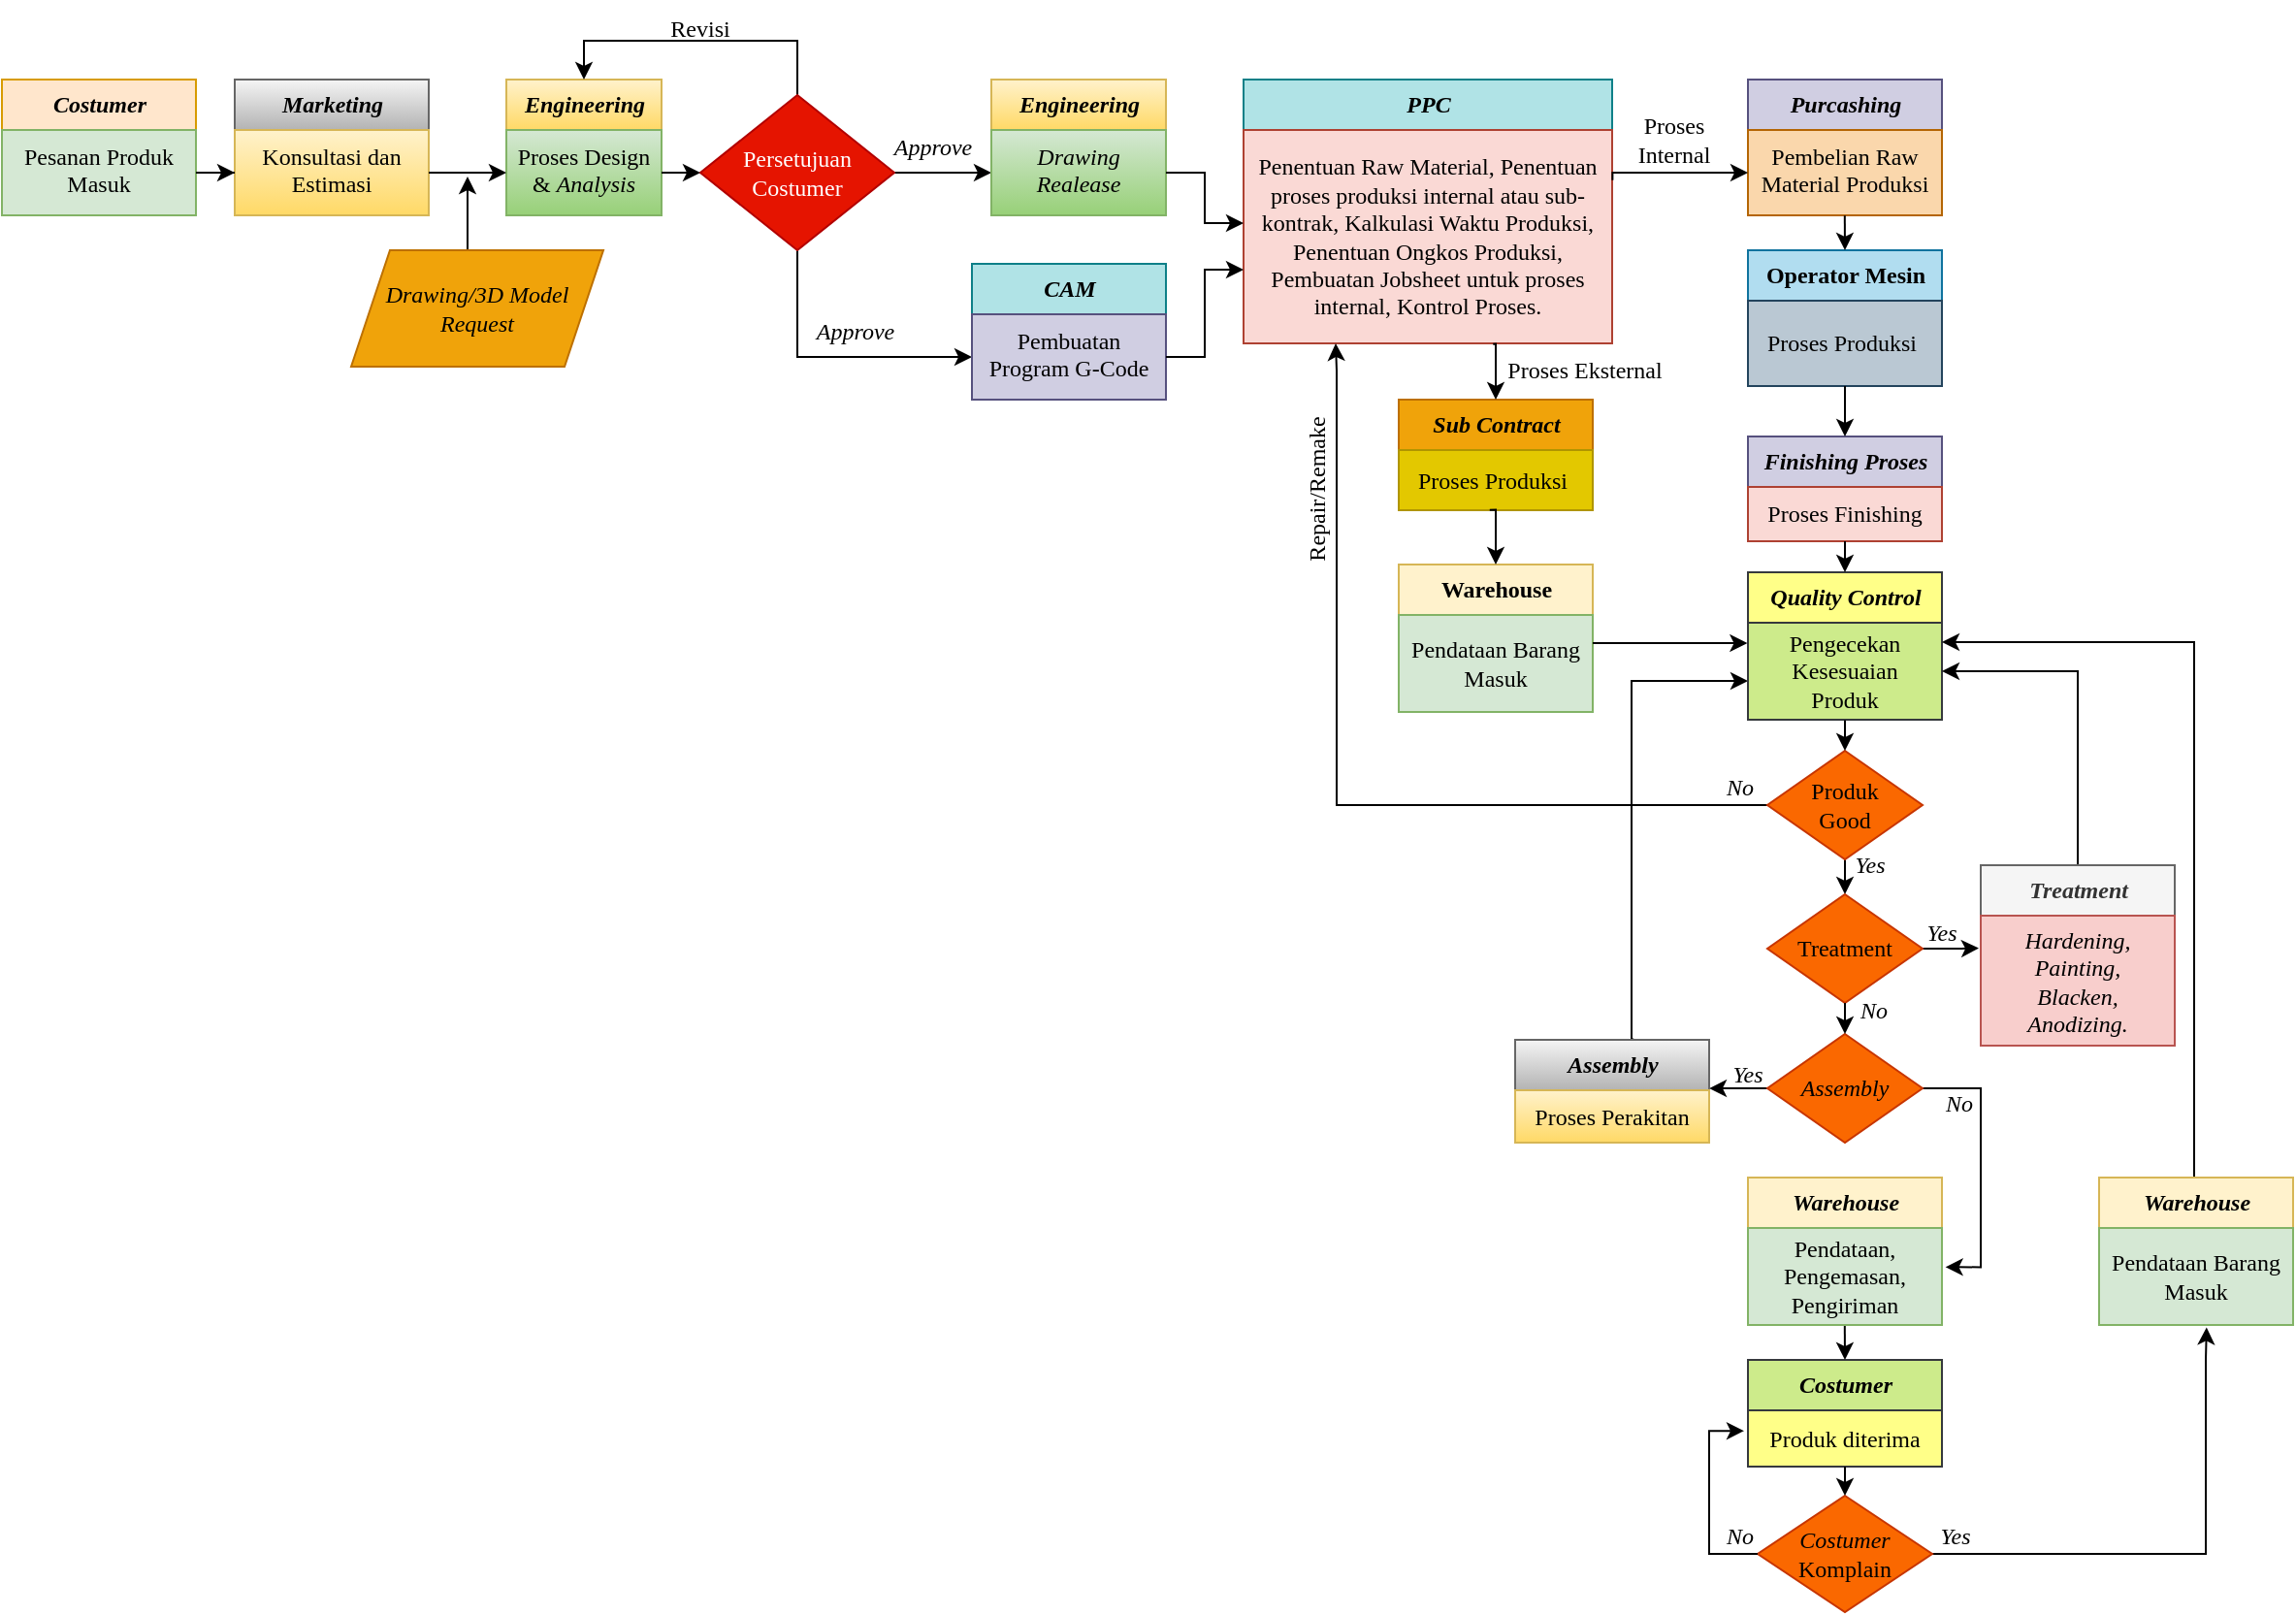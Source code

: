 <mxfile version="20.8.5" type="github">
  <diagram id="C5RBs43oDa-KdzZeNtuy" name="Page-1">
    <mxGraphModel dx="1750" dy="902" grid="1" gridSize="10" guides="1" tooltips="1" connect="1" arrows="1" fold="1" page="1" pageScale="1" pageWidth="827" pageHeight="1169" math="0" shadow="0">
      <root>
        <mxCell id="WIyWlLk6GJQsqaUBKTNV-0" />
        <mxCell id="WIyWlLk6GJQsqaUBKTNV-1" parent="WIyWlLk6GJQsqaUBKTNV-0" />
        <mxCell id="n7ZrhMmv9rk8KYPnMWsQ-0" value="&lt;font face=&quot;Times New Roman&quot;&gt;&lt;b&gt;&lt;i&gt;Costumer&lt;/i&gt;&lt;/b&gt;&lt;/font&gt;" style="swimlane;fontStyle=0;childLayout=stackLayout;horizontal=1;startSize=26;fillColor=#ffe6cc;horizontalStack=0;resizeParent=1;resizeParentMax=0;resizeLast=0;collapsible=1;marginBottom=0;html=1;strokeColor=#d79b00;fillStyle=solid;" parent="WIyWlLk6GJQsqaUBKTNV-1" vertex="1">
          <mxGeometry x="60" y="160" width="100" height="70" as="geometry" />
        </mxCell>
        <mxCell id="n7ZrhMmv9rk8KYPnMWsQ-1" value="&lt;font face=&quot;Times New Roman&quot;&gt;Pesanan Produk Masuk&lt;/font&gt;" style="text;strokeColor=#82b366;fillColor=#d5e8d4;align=center;verticalAlign=top;spacingLeft=4;spacingRight=4;overflow=hidden;rotatable=0;points=[[0,0.5],[1,0.5]];portConstraint=eastwest;whiteSpace=wrap;html=1;" parent="n7ZrhMmv9rk8KYPnMWsQ-0" vertex="1">
          <mxGeometry y="26" width="100" height="44" as="geometry" />
        </mxCell>
        <mxCell id="n7ZrhMmv9rk8KYPnMWsQ-4" value="&lt;font face=&quot;Times New Roman&quot;&gt;&lt;b&gt;&lt;i&gt;Marketing&lt;/i&gt;&lt;/b&gt;&lt;/font&gt;" style="swimlane;fontStyle=0;childLayout=stackLayout;horizontal=1;startSize=26;fillColor=#f5f5f5;horizontalStack=0;resizeParent=1;resizeParentMax=0;resizeLast=0;collapsible=1;marginBottom=0;html=1;strokeColor=#666666;gradientColor=#b3b3b3;" parent="WIyWlLk6GJQsqaUBKTNV-1" vertex="1">
          <mxGeometry x="180" y="160" width="100" height="70" as="geometry" />
        </mxCell>
        <mxCell id="n7ZrhMmv9rk8KYPnMWsQ-5" value="&lt;font face=&quot;Times New Roman&quot;&gt;Konsultasi dan Estimasi&lt;/font&gt;" style="text;strokeColor=#d6b656;fillColor=#fff2cc;align=center;verticalAlign=top;spacingLeft=4;spacingRight=4;overflow=hidden;rotatable=0;points=[[0,0.5],[1,0.5]];portConstraint=eastwest;whiteSpace=wrap;html=1;gradientColor=#ffd966;" parent="n7ZrhMmv9rk8KYPnMWsQ-4" vertex="1">
          <mxGeometry y="26" width="100" height="44" as="geometry" />
        </mxCell>
        <mxCell id="n7ZrhMmv9rk8KYPnMWsQ-8" value="&lt;font face=&quot;Times New Roman&quot;&gt;&lt;b&gt;&lt;i&gt;Engineering&lt;/i&gt;&lt;/b&gt;&lt;/font&gt;" style="swimlane;fontStyle=0;childLayout=stackLayout;horizontal=1;startSize=26;fillColor=#fff2cc;horizontalStack=0;resizeParent=1;resizeParentMax=0;resizeLast=0;collapsible=1;marginBottom=0;html=1;strokeColor=#d6b656;gradientColor=#ffd966;" parent="WIyWlLk6GJQsqaUBKTNV-1" vertex="1">
          <mxGeometry x="320" y="160" width="80" height="70" as="geometry" />
        </mxCell>
        <mxCell id="n7ZrhMmv9rk8KYPnMWsQ-9" value="&lt;font face=&quot;Times New Roman&quot;&gt;Proses Design&lt;br&gt;&amp;amp; &lt;i&gt;Analysis&lt;/i&gt;&lt;/font&gt;" style="text;align=center;verticalAlign=top;spacingLeft=4;spacingRight=4;overflow=hidden;rotatable=0;points=[[0,0.5],[1,0.5]];portConstraint=eastwest;whiteSpace=wrap;html=1;fillColor=#d5e8d4;strokeColor=#82b366;gradientColor=#97d077;" parent="n7ZrhMmv9rk8KYPnMWsQ-8" vertex="1">
          <mxGeometry y="26" width="80" height="44" as="geometry" />
        </mxCell>
        <mxCell id="n7ZrhMmv9rk8KYPnMWsQ-22" style="edgeStyle=orthogonalEdgeStyle;rounded=0;orthogonalLoop=1;jettySize=auto;html=1;entryX=0.5;entryY=0;entryDx=0;entryDy=0;fontFamily=Times New Roman;exitX=0.5;exitY=0;exitDx=0;exitDy=0;" parent="WIyWlLk6GJQsqaUBKTNV-1" source="n7ZrhMmv9rk8KYPnMWsQ-11" target="n7ZrhMmv9rk8KYPnMWsQ-8" edge="1">
          <mxGeometry relative="1" as="geometry" />
        </mxCell>
        <mxCell id="n7ZrhMmv9rk8KYPnMWsQ-26" value="" style="edgeStyle=orthogonalEdgeStyle;rounded=0;orthogonalLoop=1;jettySize=auto;html=1;fontFamily=Times New Roman;" parent="WIyWlLk6GJQsqaUBKTNV-1" source="n7ZrhMmv9rk8KYPnMWsQ-11" target="n7ZrhMmv9rk8KYPnMWsQ-25" edge="1">
          <mxGeometry relative="1" as="geometry" />
        </mxCell>
        <mxCell id="n7ZrhMmv9rk8KYPnMWsQ-38" style="edgeStyle=orthogonalEdgeStyle;rounded=0;orthogonalLoop=1;jettySize=auto;html=1;entryX=0;entryY=0.5;entryDx=0;entryDy=0;fontFamily=Helvetica;fontSize=12;fontColor=default;startSize=26;" parent="WIyWlLk6GJQsqaUBKTNV-1" source="n7ZrhMmv9rk8KYPnMWsQ-11" target="n7ZrhMmv9rk8KYPnMWsQ-35" edge="1">
          <mxGeometry relative="1" as="geometry" />
        </mxCell>
        <mxCell id="n7ZrhMmv9rk8KYPnMWsQ-11" value="Persetujuan&lt;br&gt;Costumer" style="rhombus;whiteSpace=wrap;html=1;fontFamily=Times New Roman;fillColor=#e51400;fontColor=#ffffff;strokeColor=#B20000;" parent="WIyWlLk6GJQsqaUBKTNV-1" vertex="1">
          <mxGeometry x="420" y="168" width="100" height="80" as="geometry" />
        </mxCell>
        <mxCell id="n7ZrhMmv9rk8KYPnMWsQ-21" value="" style="edgeStyle=orthogonalEdgeStyle;rounded=0;orthogonalLoop=1;jettySize=auto;html=1;fontFamily=Times New Roman;" parent="WIyWlLk6GJQsqaUBKTNV-1" source="n7ZrhMmv9rk8KYPnMWsQ-12" edge="1">
          <mxGeometry relative="1" as="geometry">
            <mxPoint x="300" y="210" as="targetPoint" />
            <Array as="points">
              <mxPoint x="300" y="210" />
            </Array>
          </mxGeometry>
        </mxCell>
        <mxCell id="n7ZrhMmv9rk8KYPnMWsQ-12" value="&lt;i&gt;Drawing/3D Model Request&lt;/i&gt;" style="shape=parallelogram;perimeter=parallelogramPerimeter;whiteSpace=wrap;html=1;fixedSize=1;fontFamily=Times New Roman;fillColor=#f0a30a;fontColor=#000000;strokeColor=#BD7000;" parent="WIyWlLk6GJQsqaUBKTNV-1" vertex="1">
          <mxGeometry x="240" y="248" width="130" height="60" as="geometry" />
        </mxCell>
        <mxCell id="n7ZrhMmv9rk8KYPnMWsQ-19" value="" style="edgeStyle=orthogonalEdgeStyle;rounded=0;orthogonalLoop=1;jettySize=auto;html=1;fontFamily=Times New Roman;" parent="WIyWlLk6GJQsqaUBKTNV-1" source="n7ZrhMmv9rk8KYPnMWsQ-1" target="n7ZrhMmv9rk8KYPnMWsQ-5" edge="1">
          <mxGeometry relative="1" as="geometry" />
        </mxCell>
        <mxCell id="n7ZrhMmv9rk8KYPnMWsQ-20" value="" style="edgeStyle=orthogonalEdgeStyle;rounded=0;orthogonalLoop=1;jettySize=auto;html=1;fontFamily=Times New Roman;" parent="WIyWlLk6GJQsqaUBKTNV-1" source="n7ZrhMmv9rk8KYPnMWsQ-5" target="n7ZrhMmv9rk8KYPnMWsQ-9" edge="1">
          <mxGeometry relative="1" as="geometry" />
        </mxCell>
        <mxCell id="n7ZrhMmv9rk8KYPnMWsQ-23" style="edgeStyle=orthogonalEdgeStyle;rounded=0;orthogonalLoop=1;jettySize=auto;html=1;exitX=1;exitY=0.5;exitDx=0;exitDy=0;entryX=0;entryY=0.5;entryDx=0;entryDy=0;fontFamily=Times New Roman;" parent="WIyWlLk6GJQsqaUBKTNV-1" source="n7ZrhMmv9rk8KYPnMWsQ-9" target="n7ZrhMmv9rk8KYPnMWsQ-11" edge="1">
          <mxGeometry relative="1" as="geometry">
            <Array as="points">
              <mxPoint x="420" y="208" />
              <mxPoint x="420" y="208" />
            </Array>
          </mxGeometry>
        </mxCell>
        <mxCell id="n7ZrhMmv9rk8KYPnMWsQ-24" value="&lt;font face=&quot;Times New Roman&quot;&gt;&lt;b&gt;&lt;i&gt;Engineering&lt;/i&gt;&lt;/b&gt;&lt;/font&gt;" style="swimlane;fontStyle=0;childLayout=stackLayout;horizontal=1;startSize=26;fillColor=#fff2cc;horizontalStack=0;resizeParent=1;resizeParentMax=0;resizeLast=0;collapsible=1;marginBottom=0;html=1;gradientColor=#ffd966;strokeColor=#d6b656;" parent="WIyWlLk6GJQsqaUBKTNV-1" vertex="1">
          <mxGeometry x="570" y="160" width="90" height="70" as="geometry" />
        </mxCell>
        <mxCell id="n7ZrhMmv9rk8KYPnMWsQ-25" value="&lt;font face=&quot;Times New Roman&quot;&gt;&lt;i&gt;Drawing Realease&lt;/i&gt;&lt;/font&gt;" style="text;strokeColor=#82b366;fillColor=#d5e8d4;align=center;verticalAlign=top;spacingLeft=4;spacingRight=4;overflow=hidden;rotatable=0;points=[[0,0.5],[1,0.5]];portConstraint=eastwest;whiteSpace=wrap;html=1;gradientColor=#97d077;" parent="n7ZrhMmv9rk8KYPnMWsQ-24" vertex="1">
          <mxGeometry y="26" width="90" height="44" as="geometry" />
        </mxCell>
        <mxCell id="n7ZrhMmv9rk8KYPnMWsQ-27" value="&lt;font face=&quot;Times New Roman&quot;&gt;&lt;b&gt;&lt;i&gt;PPC&lt;/i&gt;&lt;/b&gt;&lt;/font&gt;" style="swimlane;fontStyle=0;childLayout=stackLayout;horizontal=1;startSize=26;fillColor=#b0e3e6;horizontalStack=0;resizeParent=1;resizeParentMax=0;resizeLast=0;collapsible=1;marginBottom=0;html=1;resizeWidth=0;resizeHeight=1;strokeColor=#0e8088;" parent="WIyWlLk6GJQsqaUBKTNV-1" vertex="1">
          <mxGeometry x="700" y="160" width="190" height="136" as="geometry" />
        </mxCell>
        <mxCell id="n7ZrhMmv9rk8KYPnMWsQ-28" value="&lt;font face=&quot;Times New Roman&quot;&gt;Penentuan Raw Material, Penentuan proses produksi internal atau sub-kontrak, Kalkulasi Waktu Produksi, Penentuan Ongkos Produksi,&lt;br&gt;Pembuatan Jobsheet untuk proses internal, Kontrol Proses.&lt;br&gt;&lt;/font&gt;" style="text;strokeColor=#ae4132;fillColor=#fad9d5;align=center;verticalAlign=middle;spacingLeft=4;spacingRight=4;overflow=hidden;rotatable=0;points=[[0,0.5],[1,0.5]];portConstraint=eastwest;whiteSpace=wrap;html=1;" parent="n7ZrhMmv9rk8KYPnMWsQ-27" vertex="1">
          <mxGeometry y="26" width="190" height="110" as="geometry" />
        </mxCell>
        <mxCell id="n7ZrhMmv9rk8KYPnMWsQ-29" value="" style="edgeStyle=orthogonalEdgeStyle;rounded=0;orthogonalLoop=1;jettySize=auto;html=1;fontFamily=Times New Roman;" parent="WIyWlLk6GJQsqaUBKTNV-1" source="n7ZrhMmv9rk8KYPnMWsQ-25" target="n7ZrhMmv9rk8KYPnMWsQ-28" edge="1">
          <mxGeometry relative="1" as="geometry">
            <Array as="points">
              <mxPoint x="680" y="208" />
              <mxPoint x="680" y="234" />
            </Array>
          </mxGeometry>
        </mxCell>
        <mxCell id="n7ZrhMmv9rk8KYPnMWsQ-32" value="&lt;font face=&quot;Times New Roman&quot;&gt;&lt;b&gt;&lt;i&gt;Purcashing&lt;/i&gt;&lt;/b&gt;&lt;/font&gt;" style="swimlane;fontStyle=0;childLayout=stackLayout;horizontal=1;startSize=26;fillColor=#d0cee2;horizontalStack=0;resizeParent=1;resizeParentMax=0;resizeLast=0;collapsible=1;marginBottom=0;html=1;strokeColor=#56517e;" parent="WIyWlLk6GJQsqaUBKTNV-1" vertex="1">
          <mxGeometry x="960" y="160" width="100" height="70" as="geometry" />
        </mxCell>
        <mxCell id="n7ZrhMmv9rk8KYPnMWsQ-33" value="&lt;font face=&quot;Times New Roman&quot;&gt;Pembelian Raw Material Produksi&lt;/font&gt;" style="text;strokeColor=#b46504;fillColor=#fad7ac;align=center;verticalAlign=top;spacingLeft=4;spacingRight=4;overflow=hidden;rotatable=0;points=[[0,0.5],[1,0.5]];portConstraint=eastwest;whiteSpace=wrap;html=1;" parent="n7ZrhMmv9rk8KYPnMWsQ-32" vertex="1">
          <mxGeometry y="26" width="100" height="44" as="geometry" />
        </mxCell>
        <mxCell id="n7ZrhMmv9rk8KYPnMWsQ-34" value="&lt;font face=&quot;Times New Roman&quot;&gt;&lt;b&gt;&lt;i&gt;CAM&lt;/i&gt;&lt;/b&gt;&lt;/font&gt;" style="swimlane;fontStyle=0;childLayout=stackLayout;horizontal=1;startSize=26;fillColor=#b0e3e6;horizontalStack=0;resizeParent=1;resizeParentMax=0;resizeLast=0;collapsible=1;marginBottom=0;html=1;strokeColor=#0e8088;" parent="WIyWlLk6GJQsqaUBKTNV-1" vertex="1">
          <mxGeometry x="560" y="255" width="100" height="70" as="geometry" />
        </mxCell>
        <mxCell id="n7ZrhMmv9rk8KYPnMWsQ-35" value="&lt;font face=&quot;Times New Roman&quot;&gt;Pembuatan Program G-Code&lt;/font&gt;" style="text;strokeColor=#56517e;fillColor=#d0cee2;align=center;verticalAlign=top;spacingLeft=4;spacingRight=4;overflow=hidden;rotatable=0;points=[[0,0.5],[1,0.5]];portConstraint=eastwest;whiteSpace=wrap;html=1;" parent="n7ZrhMmv9rk8KYPnMWsQ-34" vertex="1">
          <mxGeometry y="26" width="100" height="44" as="geometry" />
        </mxCell>
        <mxCell id="n7ZrhMmv9rk8KYPnMWsQ-39" value="&lt;font face=&quot;Times New Roman&quot;&gt;Revisi&lt;/font&gt;" style="text;html=1;strokeColor=none;fillColor=none;align=center;verticalAlign=middle;whiteSpace=wrap;rounded=0;fontFamily=Helvetica;fontSize=12;fontColor=default;startSize=26;" parent="WIyWlLk6GJQsqaUBKTNV-1" vertex="1">
          <mxGeometry x="390" y="119" width="60" height="30" as="geometry" />
        </mxCell>
        <mxCell id="n7ZrhMmv9rk8KYPnMWsQ-41" value="&lt;font face=&quot;Times New Roman&quot;&gt;&lt;i&gt;Approve&lt;/i&gt;&lt;/font&gt;" style="text;html=1;strokeColor=none;fillColor=none;align=center;verticalAlign=middle;whiteSpace=wrap;rounded=0;fontFamily=Helvetica;fontSize=12;fontColor=default;startSize=26;" parent="WIyWlLk6GJQsqaUBKTNV-1" vertex="1">
          <mxGeometry x="510" y="180" width="60" height="30" as="geometry" />
        </mxCell>
        <mxCell id="n7ZrhMmv9rk8KYPnMWsQ-42" value="&lt;font face=&quot;Times New Roman&quot;&gt;&lt;i&gt;Approve&lt;/i&gt;&lt;/font&gt;" style="text;html=1;strokeColor=none;fillColor=none;align=center;verticalAlign=middle;whiteSpace=wrap;rounded=0;fontFamily=Helvetica;fontSize=12;fontColor=default;startSize=26;" parent="WIyWlLk6GJQsqaUBKTNV-1" vertex="1">
          <mxGeometry x="470" y="275" width="60" height="30" as="geometry" />
        </mxCell>
        <mxCell id="n7ZrhMmv9rk8KYPnMWsQ-44" value="" style="edgeStyle=orthogonalEdgeStyle;rounded=0;orthogonalLoop=1;jettySize=auto;html=1;fontFamily=Times New Roman;fontSize=12;fontColor=default;startSize=26;" parent="WIyWlLk6GJQsqaUBKTNV-1" source="n7ZrhMmv9rk8KYPnMWsQ-35" edge="1">
          <mxGeometry relative="1" as="geometry">
            <mxPoint x="700" y="258" as="targetPoint" />
            <Array as="points">
              <mxPoint x="680" y="303" />
              <mxPoint x="680" y="258" />
            </Array>
          </mxGeometry>
        </mxCell>
        <mxCell id="n7ZrhMmv9rk8KYPnMWsQ-45" value="" style="edgeStyle=orthogonalEdgeStyle;rounded=0;orthogonalLoop=1;jettySize=auto;html=1;fontFamily=Times New Roman;fontSize=12;fontColor=default;startSize=26;exitX=1.001;exitY=0.235;exitDx=0;exitDy=0;exitPerimeter=0;" parent="WIyWlLk6GJQsqaUBKTNV-1" source="n7ZrhMmv9rk8KYPnMWsQ-28" target="n7ZrhMmv9rk8KYPnMWsQ-33" edge="1">
          <mxGeometry relative="1" as="geometry">
            <Array as="points">
              <mxPoint x="890" y="208" />
            </Array>
          </mxGeometry>
        </mxCell>
        <mxCell id="n7ZrhMmv9rk8KYPnMWsQ-46" value="&lt;font face=&quot;Times New Roman&quot;&gt;Proses&lt;br&gt;Internal&lt;br&gt;&lt;/font&gt;" style="text;html=1;strokeColor=none;fillColor=none;align=center;verticalAlign=middle;whiteSpace=wrap;rounded=0;fontFamily=Helvetica;fontSize=12;fontColor=default;startSize=26;" parent="WIyWlLk6GJQsqaUBKTNV-1" vertex="1">
          <mxGeometry x="892" y="176" width="60" height="30" as="geometry" />
        </mxCell>
        <mxCell id="n7ZrhMmv9rk8KYPnMWsQ-47" value="&lt;font face=&quot;Times New Roman&quot;&gt;&lt;b&gt;Operator Mesin&lt;/b&gt;&lt;/font&gt;" style="swimlane;fontStyle=0;childLayout=stackLayout;horizontal=1;startSize=26;fillColor=#b1ddf0;horizontalStack=0;resizeParent=1;resizeParentMax=0;resizeLast=0;collapsible=1;marginBottom=0;html=1;strokeColor=#10739e;" parent="WIyWlLk6GJQsqaUBKTNV-1" vertex="1">
          <mxGeometry x="960" y="248" width="100" height="70" as="geometry" />
        </mxCell>
        <mxCell id="n7ZrhMmv9rk8KYPnMWsQ-48" value="&lt;font face=&quot;Times New Roman&quot;&gt;Proses Produksi&amp;nbsp;&lt;/font&gt;" style="text;strokeColor=#23445d;fillColor=#bac8d3;align=center;verticalAlign=middle;spacingLeft=4;spacingRight=4;overflow=hidden;rotatable=0;points=[[0,0.5],[1,0.5]];portConstraint=eastwest;whiteSpace=wrap;html=1;" parent="n7ZrhMmv9rk8KYPnMWsQ-47" vertex="1">
          <mxGeometry y="26" width="100" height="44" as="geometry" />
        </mxCell>
        <mxCell id="n7ZrhMmv9rk8KYPnMWsQ-49" value="&lt;font face=&quot;Times New Roman&quot;&gt;&lt;b&gt;&lt;i&gt;Finishing Proses&lt;/i&gt;&lt;/b&gt;&lt;/font&gt;" style="swimlane;fontStyle=0;childLayout=stackLayout;horizontal=1;startSize=26;fillColor=#d0cee2;horizontalStack=0;resizeParent=1;resizeParentMax=0;resizeLast=0;collapsible=1;marginBottom=0;html=1;strokeColor=#56517e;" parent="WIyWlLk6GJQsqaUBKTNV-1" vertex="1">
          <mxGeometry x="960" y="344" width="100" height="54" as="geometry" />
        </mxCell>
        <mxCell id="n7ZrhMmv9rk8KYPnMWsQ-50" value="&lt;font face=&quot;Times New Roman&quot; style=&quot;font-size: 12px;&quot;&gt;Proses Finishing&lt;/font&gt;" style="text;strokeColor=#ae4132;fillColor=#fad9d5;align=center;verticalAlign=top;spacingLeft=4;spacingRight=4;overflow=hidden;rotatable=0;points=[[0,0.5],[1,0.5]];portConstraint=eastwest;whiteSpace=wrap;html=1;fontSize=12;" parent="n7ZrhMmv9rk8KYPnMWsQ-49" vertex="1">
          <mxGeometry y="26" width="100" height="28" as="geometry" />
        </mxCell>
        <mxCell id="n7ZrhMmv9rk8KYPnMWsQ-54" style="edgeStyle=orthogonalEdgeStyle;rounded=0;orthogonalLoop=1;jettySize=auto;html=1;exitX=0.611;exitY=-0.004;exitDx=0;exitDy=0;fontFamily=Times New Roman;fontSize=12;fontColor=default;startSize=26;exitPerimeter=0;" parent="WIyWlLk6GJQsqaUBKTNV-1" source="n7ZrhMmv9rk8KYPnMWsQ-55" target="n7ZrhMmv9rk8KYPnMWsQ-53" edge="1">
          <mxGeometry relative="1" as="geometry">
            <Array as="points">
              <mxPoint x="900" y="655" />
              <mxPoint x="900" y="470" />
            </Array>
          </mxGeometry>
        </mxCell>
        <mxCell id="n7ZrhMmv9rk8KYPnMWsQ-65" value="" style="edgeStyle=orthogonalEdgeStyle;rounded=0;orthogonalLoop=1;jettySize=auto;html=1;fontFamily=Times New Roman;fontSize=12;fontColor=default;startSize=26;entryX=1;entryY=0.472;entryDx=0;entryDy=0;entryPerimeter=0;" parent="WIyWlLk6GJQsqaUBKTNV-1" target="n7ZrhMmv9rk8KYPnMWsQ-55" edge="1">
          <mxGeometry relative="1" as="geometry">
            <mxPoint x="970" y="680" as="sourcePoint" />
            <mxPoint x="960" y="690" as="targetPoint" />
            <Array as="points">
              <mxPoint x="970" y="680" />
            </Array>
          </mxGeometry>
        </mxCell>
        <mxCell id="n7ZrhMmv9rk8KYPnMWsQ-68" style="edgeStyle=orthogonalEdgeStyle;rounded=0;orthogonalLoop=1;jettySize=auto;html=1;entryX=1.018;entryY=0.403;entryDx=0;entryDy=0;entryPerimeter=0;fontFamily=Times New Roman;fontSize=12;fontColor=default;startSize=26;exitX=1;exitY=0.5;exitDx=0;exitDy=0;" parent="WIyWlLk6GJQsqaUBKTNV-1" source="n7ZrhMmv9rk8KYPnMWsQ-51" target="n7ZrhMmv9rk8KYPnMWsQ-67" edge="1">
          <mxGeometry relative="1" as="geometry">
            <Array as="points">
              <mxPoint x="1080" y="680" />
              <mxPoint x="1080" y="772" />
            </Array>
          </mxGeometry>
        </mxCell>
        <mxCell id="n7ZrhMmv9rk8KYPnMWsQ-51" value="&lt;i&gt;Assembly&lt;/i&gt;" style="rhombus;whiteSpace=wrap;html=1;fontFamily=Times New Roman;fillColor=#fa6800;fontColor=#000000;strokeColor=#C73500;" parent="WIyWlLk6GJQsqaUBKTNV-1" vertex="1">
          <mxGeometry x="970" y="652" width="80" height="56" as="geometry" />
        </mxCell>
        <mxCell id="n7ZrhMmv9rk8KYPnMWsQ-52" value="&lt;font face=&quot;Times New Roman&quot;&gt;&lt;b&gt;&lt;i&gt;Quality Control&lt;/i&gt;&lt;/b&gt;&lt;/font&gt;" style="swimlane;fontStyle=0;childLayout=stackLayout;horizontal=1;startSize=26;fillColor=#ffff88;horizontalStack=0;resizeParent=1;resizeParentMax=0;resizeLast=0;collapsible=1;marginBottom=0;html=1;strokeColor=#36393d;" parent="WIyWlLk6GJQsqaUBKTNV-1" vertex="1">
          <mxGeometry x="960" y="414" width="100" height="76" as="geometry" />
        </mxCell>
        <mxCell id="n7ZrhMmv9rk8KYPnMWsQ-53" value="&lt;font face=&quot;Times New Roman&quot; style=&quot;font-size: 12px;&quot;&gt;Pengecekan Kesesuaian Produk&lt;/font&gt;" style="text;strokeColor=#36393d;fillColor=#cdeb8b;align=center;verticalAlign=middle;spacingLeft=4;spacingRight=4;overflow=hidden;rotatable=0;points=[[0,0.5],[1,0.5]];portConstraint=eastwest;whiteSpace=wrap;html=1;fontSize=12;" parent="n7ZrhMmv9rk8KYPnMWsQ-52" vertex="1">
          <mxGeometry y="26" width="100" height="50" as="geometry" />
        </mxCell>
        <mxCell id="n7ZrhMmv9rk8KYPnMWsQ-55" value="&lt;font face=&quot;Times New Roman&quot;&gt;&lt;b&gt;&lt;i&gt;Assembly&lt;/i&gt;&lt;/b&gt;&lt;/font&gt;" style="swimlane;fontStyle=0;childLayout=stackLayout;horizontal=1;startSize=26;fillColor=#f5f5f5;horizontalStack=0;resizeParent=1;resizeParentMax=0;resizeLast=0;collapsible=1;marginBottom=0;html=1;gradientColor=#b3b3b3;strokeColor=#666666;" parent="WIyWlLk6GJQsqaUBKTNV-1" vertex="1">
          <mxGeometry x="840" y="655" width="100" height="53" as="geometry" />
        </mxCell>
        <mxCell id="n7ZrhMmv9rk8KYPnMWsQ-56" value="&lt;font face=&quot;Times New Roman&quot; style=&quot;font-size: 12px;&quot;&gt;Proses Perakitan&lt;/font&gt;" style="text;strokeColor=#d6b656;fillColor=#fff2cc;align=center;verticalAlign=middle;spacingLeft=4;spacingRight=4;overflow=hidden;rotatable=0;points=[[0,0.5],[1,0.5]];portConstraint=eastwest;whiteSpace=wrap;html=1;fontSize=12;gradientColor=#ffd966;" parent="n7ZrhMmv9rk8KYPnMWsQ-55" vertex="1">
          <mxGeometry y="26" width="100" height="27" as="geometry" />
        </mxCell>
        <mxCell id="n7ZrhMmv9rk8KYPnMWsQ-60" value="" style="edgeStyle=orthogonalEdgeStyle;rounded=0;orthogonalLoop=1;jettySize=auto;html=1;fontFamily=Times New Roman;fontSize=12;fontColor=default;startSize=26;exitX=0.499;exitY=1.002;exitDx=0;exitDy=0;exitPerimeter=0;entryX=0.5;entryY=0;entryDx=0;entryDy=0;" parent="WIyWlLk6GJQsqaUBKTNV-1" source="n7ZrhMmv9rk8KYPnMWsQ-33" target="n7ZrhMmv9rk8KYPnMWsQ-47" edge="1">
          <mxGeometry relative="1" as="geometry">
            <mxPoint x="900.19" y="221.85" as="sourcePoint" />
            <mxPoint x="970" y="218" as="targetPoint" />
            <Array as="points" />
          </mxGeometry>
        </mxCell>
        <mxCell id="n7ZrhMmv9rk8KYPnMWsQ-61" value="" style="edgeStyle=orthogonalEdgeStyle;rounded=0;orthogonalLoop=1;jettySize=auto;html=1;fontFamily=Times New Roman;fontSize=12;fontColor=default;startSize=26;exitX=0.5;exitY=1;exitDx=0;exitDy=0;entryX=0.5;entryY=0;entryDx=0;entryDy=0;" parent="WIyWlLk6GJQsqaUBKTNV-1" source="n7ZrhMmv9rk8KYPnMWsQ-47" target="n7ZrhMmv9rk8KYPnMWsQ-49" edge="1">
          <mxGeometry relative="1" as="geometry">
            <mxPoint x="1019.9" y="240.088" as="sourcePoint" />
            <mxPoint x="1010" y="330" as="targetPoint" />
            <Array as="points" />
          </mxGeometry>
        </mxCell>
        <mxCell id="n7ZrhMmv9rk8KYPnMWsQ-63" value="" style="edgeStyle=orthogonalEdgeStyle;rounded=0;orthogonalLoop=1;jettySize=auto;html=1;fontFamily=Times New Roman;fontSize=12;fontColor=default;startSize=26;exitX=0.5;exitY=1;exitDx=0;exitDy=0;entryX=0.5;entryY=0;entryDx=0;entryDy=0;" parent="WIyWlLk6GJQsqaUBKTNV-1" source="n7ZrhMmv9rk8KYPnMWsQ-49" target="n7ZrhMmv9rk8KYPnMWsQ-52" edge="1">
          <mxGeometry relative="1" as="geometry">
            <mxPoint x="1020" y="328" as="sourcePoint" />
            <mxPoint x="1020" y="354" as="targetPoint" />
            <Array as="points">
              <mxPoint x="1010" y="410" />
              <mxPoint x="1010" y="410" />
            </Array>
          </mxGeometry>
        </mxCell>
        <mxCell id="n7ZrhMmv9rk8KYPnMWsQ-64" value="" style="edgeStyle=orthogonalEdgeStyle;rounded=0;orthogonalLoop=1;jettySize=auto;html=1;fontFamily=Times New Roman;fontSize=12;fontColor=default;startSize=26;entryX=0.5;entryY=0;entryDx=0;entryDy=0;exitX=0.5;exitY=1;exitDx=0;exitDy=0;" parent="WIyWlLk6GJQsqaUBKTNV-1" source="n7ZrhMmv9rk8KYPnMWsQ-84" target="n7ZrhMmv9rk8KYPnMWsQ-69" edge="1">
          <mxGeometry relative="1" as="geometry">
            <mxPoint x="1010" y="560" as="sourcePoint" />
            <mxPoint x="1010" y="590" as="targetPoint" />
            <Array as="points" />
          </mxGeometry>
        </mxCell>
        <mxCell id="n7ZrhMmv9rk8KYPnMWsQ-66" value="&lt;font face=&quot;Times New Roman&quot;&gt;&lt;b&gt;&lt;i&gt;Warehouse&lt;/i&gt;&lt;/b&gt;&lt;/font&gt;" style="swimlane;fontStyle=0;childLayout=stackLayout;horizontal=1;startSize=26;fillColor=#fff2cc;horizontalStack=0;resizeParent=1;resizeParentMax=0;resizeLast=0;collapsible=1;marginBottom=0;html=1;strokeColor=#d6b656;" parent="WIyWlLk6GJQsqaUBKTNV-1" vertex="1">
          <mxGeometry x="960" y="726" width="100" height="76" as="geometry" />
        </mxCell>
        <mxCell id="n7ZrhMmv9rk8KYPnMWsQ-67" value="&lt;font face=&quot;Times New Roman&quot; style=&quot;font-size: 12px;&quot;&gt;Pendataan, Pengemasan, Pengiriman&lt;/font&gt;" style="text;strokeColor=#82b366;fillColor=#d5e8d4;align=center;verticalAlign=middle;spacingLeft=4;spacingRight=4;overflow=hidden;rotatable=0;points=[[0,0.5],[1,0.5]];portConstraint=eastwest;whiteSpace=wrap;html=1;fontSize=12;" parent="n7ZrhMmv9rk8KYPnMWsQ-66" vertex="1">
          <mxGeometry y="26" width="100" height="50" as="geometry" />
        </mxCell>
        <mxCell id="n7ZrhMmv9rk8KYPnMWsQ-73" style="edgeStyle=orthogonalEdgeStyle;rounded=0;orthogonalLoop=1;jettySize=auto;html=1;entryX=-0.01;entryY=0.25;entryDx=0;entryDy=0;entryPerimeter=0;fontFamily=Times New Roman;fontSize=12;fontColor=default;startSize=26;" parent="WIyWlLk6GJQsqaUBKTNV-1" source="n7ZrhMmv9rk8KYPnMWsQ-69" target="n7ZrhMmv9rk8KYPnMWsQ-72" edge="1">
          <mxGeometry relative="1" as="geometry" />
        </mxCell>
        <mxCell id="n7ZrhMmv9rk8KYPnMWsQ-69" value="Treatment" style="rhombus;whiteSpace=wrap;html=1;fontFamily=Times New Roman;fillColor=#fa6800;fontColor=#000000;strokeColor=#C73500;" parent="WIyWlLk6GJQsqaUBKTNV-1" vertex="1">
          <mxGeometry x="970" y="580" width="80" height="56" as="geometry" />
        </mxCell>
        <mxCell id="n7ZrhMmv9rk8KYPnMWsQ-70" value="" style="edgeStyle=orthogonalEdgeStyle;rounded=0;orthogonalLoop=1;jettySize=auto;html=1;fontFamily=Times New Roman;fontSize=12;fontColor=default;startSize=26;entryX=0.5;entryY=0;entryDx=0;entryDy=0;exitX=0.5;exitY=1;exitDx=0;exitDy=0;" parent="WIyWlLk6GJQsqaUBKTNV-1" source="n7ZrhMmv9rk8KYPnMWsQ-69" target="n7ZrhMmv9rk8KYPnMWsQ-51" edge="1">
          <mxGeometry relative="1" as="geometry">
            <mxPoint x="1020" y="570" as="sourcePoint" />
            <mxPoint x="1020" y="590" as="targetPoint" />
            <Array as="points" />
          </mxGeometry>
        </mxCell>
        <mxCell id="n7ZrhMmv9rk8KYPnMWsQ-74" style="edgeStyle=orthogonalEdgeStyle;rounded=0;orthogonalLoop=1;jettySize=auto;html=1;fontFamily=Times New Roman;fontSize=12;fontColor=default;startSize=26;" parent="WIyWlLk6GJQsqaUBKTNV-1" source="n7ZrhMmv9rk8KYPnMWsQ-71" target="n7ZrhMmv9rk8KYPnMWsQ-53" edge="1">
          <mxGeometry relative="1" as="geometry">
            <Array as="points">
              <mxPoint x="1130" y="465" />
            </Array>
          </mxGeometry>
        </mxCell>
        <mxCell id="n7ZrhMmv9rk8KYPnMWsQ-71" value="&lt;font face=&quot;Times New Roman&quot;&gt;&lt;b&gt;&lt;i&gt;Treatment&lt;/i&gt;&lt;/b&gt;&lt;/font&gt;" style="swimlane;fontStyle=0;childLayout=stackLayout;horizontal=1;startSize=26;fillColor=#f5f5f5;horizontalStack=0;resizeParent=1;resizeParentMax=0;resizeLast=0;collapsible=1;marginBottom=0;html=1;fontColor=#333333;strokeColor=#666666;" parent="WIyWlLk6GJQsqaUBKTNV-1" vertex="1">
          <mxGeometry x="1080" y="565" width="100" height="93" as="geometry" />
        </mxCell>
        <mxCell id="n7ZrhMmv9rk8KYPnMWsQ-72" value="&lt;font face=&quot;Times New Roman&quot; style=&quot;font-size: 12px;&quot;&gt;&lt;i&gt;Hardening,&lt;br&gt;Painting,&lt;br&gt;Blacken,&lt;br&gt;Anodizing.&lt;/i&gt;&lt;br&gt;&lt;/font&gt;" style="text;strokeColor=#b85450;fillColor=#f8cecc;align=center;verticalAlign=middle;spacingLeft=4;spacingRight=4;overflow=hidden;rotatable=0;points=[[0,0.5],[1,0.5]];portConstraint=eastwest;whiteSpace=wrap;html=1;fontSize=12;" parent="n7ZrhMmv9rk8KYPnMWsQ-71" vertex="1">
          <mxGeometry y="26" width="100" height="67" as="geometry" />
        </mxCell>
        <mxCell id="n7ZrhMmv9rk8KYPnMWsQ-75" value="&lt;font face=&quot;Times New Roman&quot;&gt;&lt;i&gt;Yes&lt;/i&gt;&lt;br&gt;&lt;/font&gt;" style="text;html=1;strokeColor=none;fillColor=none;align=center;verticalAlign=middle;whiteSpace=wrap;rounded=0;fontFamily=Helvetica;fontSize=12;fontColor=default;startSize=26;" parent="WIyWlLk6GJQsqaUBKTNV-1" vertex="1">
          <mxGeometry x="1030" y="585" width="60" height="30" as="geometry" />
        </mxCell>
        <mxCell id="n7ZrhMmv9rk8KYPnMWsQ-76" value="&lt;font face=&quot;Times New Roman&quot;&gt;&lt;i&gt;No&lt;/i&gt;&lt;br&gt;&lt;/font&gt;" style="text;html=1;strokeColor=none;fillColor=none;align=center;verticalAlign=middle;whiteSpace=wrap;rounded=0;fontFamily=Helvetica;fontSize=12;fontColor=default;startSize=26;" parent="WIyWlLk6GJQsqaUBKTNV-1" vertex="1">
          <mxGeometry x="995" y="625" width="60" height="30" as="geometry" />
        </mxCell>
        <mxCell id="n7ZrhMmv9rk8KYPnMWsQ-77" value="&lt;font face=&quot;Times New Roman&quot;&gt;&lt;i&gt;Yes&lt;/i&gt;&lt;br&gt;&lt;/font&gt;" style="text;html=1;strokeColor=none;fillColor=none;align=center;verticalAlign=middle;whiteSpace=wrap;rounded=0;fontFamily=Helvetica;fontSize=12;fontColor=default;startSize=26;" parent="WIyWlLk6GJQsqaUBKTNV-1" vertex="1">
          <mxGeometry x="930" y="658" width="60" height="30" as="geometry" />
        </mxCell>
        <mxCell id="n7ZrhMmv9rk8KYPnMWsQ-78" value="&lt;font face=&quot;Times New Roman&quot;&gt;&lt;i&gt;No&lt;/i&gt;&lt;br&gt;&lt;/font&gt;" style="text;html=1;strokeColor=none;fillColor=none;align=center;verticalAlign=middle;whiteSpace=wrap;rounded=0;fontFamily=Helvetica;fontSize=12;fontColor=default;startSize=26;" parent="WIyWlLk6GJQsqaUBKTNV-1" vertex="1">
          <mxGeometry x="1039" y="673" width="60" height="30" as="geometry" />
        </mxCell>
        <mxCell id="n7ZrhMmv9rk8KYPnMWsQ-79" value="&lt;font face=&quot;Times New Roman&quot;&gt;&lt;b&gt;&lt;i&gt;Costumer&lt;/i&gt;&lt;/b&gt;&lt;/font&gt;" style="swimlane;fontStyle=0;childLayout=stackLayout;horizontal=1;startSize=26;fillColor=#cdeb8b;horizontalStack=0;resizeParent=1;resizeParentMax=0;resizeLast=0;collapsible=1;marginBottom=0;html=1;strokeColor=#36393d;" parent="WIyWlLk6GJQsqaUBKTNV-1" vertex="1">
          <mxGeometry x="960" y="820" width="100" height="55" as="geometry" />
        </mxCell>
        <mxCell id="n7ZrhMmv9rk8KYPnMWsQ-80" value="&lt;font face=&quot;Times New Roman&quot; style=&quot;font-size: 12px;&quot;&gt;Produk diterima&lt;/font&gt;" style="text;strokeColor=#36393d;fillColor=#ffff88;align=center;verticalAlign=middle;spacingLeft=4;spacingRight=4;overflow=hidden;rotatable=0;points=[[0,0.5],[1,0.5]];portConstraint=eastwest;whiteSpace=wrap;html=1;fontSize=12;" parent="n7ZrhMmv9rk8KYPnMWsQ-79" vertex="1">
          <mxGeometry y="26" width="100" height="29" as="geometry" />
        </mxCell>
        <mxCell id="n7ZrhMmv9rk8KYPnMWsQ-81" value="" style="edgeStyle=orthogonalEdgeStyle;rounded=0;orthogonalLoop=1;jettySize=auto;html=1;fontFamily=Times New Roman;fontSize=12;fontColor=default;startSize=26;entryX=0.5;entryY=0;entryDx=0;entryDy=0;exitX=0.499;exitY=1.011;exitDx=0;exitDy=0;exitPerimeter=0;" parent="WIyWlLk6GJQsqaUBKTNV-1" source="n7ZrhMmv9rk8KYPnMWsQ-67" target="n7ZrhMmv9rk8KYPnMWsQ-79" edge="1">
          <mxGeometry relative="1" as="geometry">
            <mxPoint x="1020" y="570" as="sourcePoint" />
            <mxPoint x="1020" y="590" as="targetPoint" />
            <Array as="points" />
          </mxGeometry>
        </mxCell>
        <mxCell id="n7ZrhMmv9rk8KYPnMWsQ-82" style="edgeStyle=orthogonalEdgeStyle;rounded=0;orthogonalLoop=1;jettySize=auto;html=1;fontFamily=Times New Roman;fontSize=12;fontColor=default;startSize=26;exitX=0;exitY=0.5;exitDx=0;exitDy=0;entryX=0.25;entryY=1;entryDx=0;entryDy=0;" parent="WIyWlLk6GJQsqaUBKTNV-1" source="n7ZrhMmv9rk8KYPnMWsQ-84" target="n7ZrhMmv9rk8KYPnMWsQ-27" edge="1">
          <mxGeometry relative="1" as="geometry">
            <mxPoint x="760" y="320" as="targetPoint" />
            <mxPoint x="920" y="520" as="sourcePoint" />
            <Array as="points">
              <mxPoint x="748" y="534" />
              <mxPoint x="748" y="310" />
              <mxPoint x="747" y="310" />
            </Array>
          </mxGeometry>
        </mxCell>
        <mxCell id="n7ZrhMmv9rk8KYPnMWsQ-83" value="&lt;font face=&quot;Times New Roman&quot;&gt;Repair/Remake&lt;br&gt;&lt;/font&gt;" style="text;html=1;strokeColor=none;fillColor=none;align=center;verticalAlign=middle;whiteSpace=wrap;rounded=0;fontFamily=Helvetica;fontSize=12;fontColor=default;startSize=26;rotation=-90;" parent="WIyWlLk6GJQsqaUBKTNV-1" vertex="1">
          <mxGeometry x="708" y="356" width="60" height="30" as="geometry" />
        </mxCell>
        <mxCell id="n7ZrhMmv9rk8KYPnMWsQ-84" value="Produk&lt;br&gt;Good" style="rhombus;whiteSpace=wrap;html=1;fontFamily=Times New Roman;fillColor=#fa6800;fontColor=#000000;strokeColor=#C73500;" parent="WIyWlLk6GJQsqaUBKTNV-1" vertex="1">
          <mxGeometry x="970" y="506" width="80" height="56" as="geometry" />
        </mxCell>
        <mxCell id="n7ZrhMmv9rk8KYPnMWsQ-85" value="&lt;font face=&quot;Times New Roman&quot;&gt;&lt;i&gt;Yes&lt;/i&gt;&lt;br&gt;&lt;/font&gt;" style="text;html=1;strokeColor=none;fillColor=none;align=center;verticalAlign=middle;whiteSpace=wrap;rounded=0;fontFamily=Helvetica;fontSize=12;fontColor=default;startSize=26;" parent="WIyWlLk6GJQsqaUBKTNV-1" vertex="1">
          <mxGeometry x="993" y="550" width="60" height="30" as="geometry" />
        </mxCell>
        <mxCell id="n7ZrhMmv9rk8KYPnMWsQ-86" value="" style="edgeStyle=orthogonalEdgeStyle;rounded=0;orthogonalLoop=1;jettySize=auto;html=1;fontFamily=Times New Roman;fontSize=12;fontColor=default;startSize=26;exitX=0.5;exitY=1.005;exitDx=0;exitDy=0;entryX=0.5;entryY=0;entryDx=0;entryDy=0;exitPerimeter=0;" parent="WIyWlLk6GJQsqaUBKTNV-1" source="n7ZrhMmv9rk8KYPnMWsQ-53" target="n7ZrhMmv9rk8KYPnMWsQ-84" edge="1">
          <mxGeometry relative="1" as="geometry">
            <mxPoint x="1020" y="408.0" as="sourcePoint" />
            <mxPoint x="1020" y="424.0" as="targetPoint" />
            <Array as="points" />
          </mxGeometry>
        </mxCell>
        <mxCell id="n7ZrhMmv9rk8KYPnMWsQ-87" value="&lt;font face=&quot;Times New Roman&quot;&gt;&lt;i&gt;No&lt;/i&gt;&lt;br&gt;&lt;/font&gt;" style="text;html=1;strokeColor=none;fillColor=none;align=center;verticalAlign=middle;whiteSpace=wrap;rounded=0;fontFamily=Helvetica;fontSize=12;fontColor=default;startSize=26;" parent="WIyWlLk6GJQsqaUBKTNV-1" vertex="1">
          <mxGeometry x="926" y="510" width="60" height="30" as="geometry" />
        </mxCell>
        <mxCell id="n7ZrhMmv9rk8KYPnMWsQ-88" value="&lt;font face=&quot;Times New Roman&quot;&gt;&lt;b&gt;&lt;i&gt;Sub Contract&lt;/i&gt;&lt;/b&gt;&lt;/font&gt;" style="swimlane;fontStyle=0;childLayout=stackLayout;horizontal=1;startSize=26;fillColor=#f0a30a;horizontalStack=0;resizeParent=1;resizeParentMax=0;resizeLast=0;collapsible=1;marginBottom=0;html=1;fontColor=#000000;strokeColor=#BD7000;" parent="WIyWlLk6GJQsqaUBKTNV-1" vertex="1">
          <mxGeometry x="780" y="325" width="100" height="57" as="geometry" />
        </mxCell>
        <mxCell id="n7ZrhMmv9rk8KYPnMWsQ-89" value="&lt;font face=&quot;Times New Roman&quot;&gt;Proses Produksi&amp;nbsp;&lt;/font&gt;" style="text;strokeColor=#B09500;fillColor=#e3c800;align=center;verticalAlign=middle;spacingLeft=4;spacingRight=4;overflow=hidden;rotatable=0;points=[[0,0.5],[1,0.5]];portConstraint=eastwest;whiteSpace=wrap;html=1;fontColor=#000000;" parent="n7ZrhMmv9rk8KYPnMWsQ-88" vertex="1">
          <mxGeometry y="26" width="100" height="31" as="geometry" />
        </mxCell>
        <mxCell id="n7ZrhMmv9rk8KYPnMWsQ-90" value="&lt;font face=&quot;Times New Roman&quot;&gt;&lt;b&gt;Warehouse&lt;/b&gt;&lt;/font&gt;" style="swimlane;fontStyle=0;childLayout=stackLayout;horizontal=1;startSize=26;fillColor=#fff2cc;horizontalStack=0;resizeParent=1;resizeParentMax=0;resizeLast=0;collapsible=1;marginBottom=0;html=1;strokeColor=#d6b656;" parent="WIyWlLk6GJQsqaUBKTNV-1" vertex="1">
          <mxGeometry x="780" y="410" width="100" height="76" as="geometry">
            <mxRectangle x="780" y="410" width="100" height="30" as="alternateBounds" />
          </mxGeometry>
        </mxCell>
        <mxCell id="n7ZrhMmv9rk8KYPnMWsQ-91" value="&lt;font face=&quot;Times New Roman&quot; style=&quot;font-size: 12px;&quot;&gt;Pendataan Barang Masuk&lt;/font&gt;" style="text;strokeColor=#82b366;fillColor=#d5e8d4;align=center;verticalAlign=middle;spacingLeft=4;spacingRight=4;overflow=hidden;rotatable=0;points=[[0,0.5],[1,0.5]];portConstraint=eastwest;whiteSpace=wrap;html=1;fontSize=12;" parent="n7ZrhMmv9rk8KYPnMWsQ-90" vertex="1">
          <mxGeometry y="26" width="100" height="50" as="geometry" />
        </mxCell>
        <mxCell id="n7ZrhMmv9rk8KYPnMWsQ-92" value="" style="edgeStyle=orthogonalEdgeStyle;rounded=0;orthogonalLoop=1;jettySize=auto;html=1;fontFamily=Times New Roman;fontSize=12;fontColor=default;startSize=26;exitX=0.677;exitY=1.003;exitDx=0;exitDy=0;exitPerimeter=0;entryX=0.5;entryY=0;entryDx=0;entryDy=0;" parent="WIyWlLk6GJQsqaUBKTNV-1" source="n7ZrhMmv9rk8KYPnMWsQ-28" target="n7ZrhMmv9rk8KYPnMWsQ-88" edge="1">
          <mxGeometry relative="1" as="geometry">
            <mxPoint x="670" y="313" as="sourcePoint" />
            <mxPoint x="710" y="268" as="targetPoint" />
            <Array as="points">
              <mxPoint x="830" y="296" />
            </Array>
          </mxGeometry>
        </mxCell>
        <mxCell id="n7ZrhMmv9rk8KYPnMWsQ-93" value="" style="edgeStyle=orthogonalEdgeStyle;rounded=0;orthogonalLoop=1;jettySize=auto;html=1;fontFamily=Times New Roman;fontSize=12;fontColor=default;startSize=26;exitX=0.469;exitY=0.994;exitDx=0;exitDy=0;exitPerimeter=0;entryX=0.5;entryY=0;entryDx=0;entryDy=0;" parent="WIyWlLk6GJQsqaUBKTNV-1" source="n7ZrhMmv9rk8KYPnMWsQ-89" target="n7ZrhMmv9rk8KYPnMWsQ-90" edge="1">
          <mxGeometry relative="1" as="geometry">
            <mxPoint x="838.63" y="306.33" as="sourcePoint" />
            <mxPoint x="820" y="400" as="targetPoint" />
            <Array as="points">
              <mxPoint x="830" y="382" />
            </Array>
          </mxGeometry>
        </mxCell>
        <mxCell id="n7ZrhMmv9rk8KYPnMWsQ-94" value="" style="edgeStyle=orthogonalEdgeStyle;rounded=0;orthogonalLoop=1;jettySize=auto;html=1;fontFamily=Times New Roman;fontSize=12;fontColor=default;startSize=26;exitX=1;exitY=0.289;exitDx=0;exitDy=0;entryX=-0.003;entryY=0.211;entryDx=0;entryDy=0;exitPerimeter=0;entryPerimeter=0;" parent="WIyWlLk6GJQsqaUBKTNV-1" source="n7ZrhMmv9rk8KYPnMWsQ-91" target="n7ZrhMmv9rk8KYPnMWsQ-53" edge="1">
          <mxGeometry relative="1" as="geometry">
            <mxPoint x="1020" y="328" as="sourcePoint" />
            <mxPoint x="1020" y="354" as="targetPoint" />
            <Array as="points">
              <mxPoint x="910" y="450" />
              <mxPoint x="910" y="450" />
            </Array>
          </mxGeometry>
        </mxCell>
        <mxCell id="n7ZrhMmv9rk8KYPnMWsQ-95" value="&lt;font face=&quot;Times New Roman&quot;&gt;Proses Eksternal&lt;br&gt;&lt;/font&gt;" style="text;html=1;strokeColor=none;fillColor=none;align=center;verticalAlign=middle;whiteSpace=wrap;rounded=0;fontFamily=Helvetica;fontSize=12;fontColor=default;startSize=26;" parent="WIyWlLk6GJQsqaUBKTNV-1" vertex="1">
          <mxGeometry x="827" y="295" width="98" height="30" as="geometry" />
        </mxCell>
        <mxCell id="n7ZrhMmv9rk8KYPnMWsQ-100" style="edgeStyle=orthogonalEdgeStyle;rounded=0;orthogonalLoop=1;jettySize=auto;html=1;fontFamily=Times New Roman;fontSize=12;fontColor=default;startSize=26;exitX=0.5;exitY=0;exitDx=0;exitDy=0;" parent="WIyWlLk6GJQsqaUBKTNV-1" source="n7ZrhMmv9rk8KYPnMWsQ-105" target="n7ZrhMmv9rk8KYPnMWsQ-53" edge="1">
          <mxGeometry relative="1" as="geometry">
            <mxPoint x="1220" y="480" as="targetPoint" />
            <Array as="points">
              <mxPoint x="1190" y="726" />
              <mxPoint x="1190" y="450" />
            </Array>
          </mxGeometry>
        </mxCell>
        <mxCell id="n7ZrhMmv9rk8KYPnMWsQ-107" style="edgeStyle=orthogonalEdgeStyle;rounded=0;orthogonalLoop=1;jettySize=auto;html=1;entryX=0.554;entryY=1.024;entryDx=0;entryDy=0;entryPerimeter=0;fontFamily=Times New Roman;fontSize=12;fontColor=default;startSize=26;" parent="WIyWlLk6GJQsqaUBKTNV-1" source="n7ZrhMmv9rk8KYPnMWsQ-99" target="n7ZrhMmv9rk8KYPnMWsQ-106" edge="1">
          <mxGeometry relative="1" as="geometry">
            <Array as="points">
              <mxPoint x="1196" y="920" />
              <mxPoint x="1196" y="820" />
            </Array>
          </mxGeometry>
        </mxCell>
        <mxCell id="n7ZrhMmv9rk8KYPnMWsQ-99" value="&lt;i&gt;Costumer &lt;/i&gt;Komplain" style="rhombus;whiteSpace=wrap;html=1;fontFamily=Times New Roman;fillColor=#fa6800;fontColor=#000000;strokeColor=#C73500;" parent="WIyWlLk6GJQsqaUBKTNV-1" vertex="1">
          <mxGeometry x="965" y="890" width="90" height="60" as="geometry" />
        </mxCell>
        <mxCell id="n7ZrhMmv9rk8KYPnMWsQ-101" value="" style="edgeStyle=orthogonalEdgeStyle;rounded=0;orthogonalLoop=1;jettySize=auto;html=1;fontFamily=Times New Roman;fontSize=12;fontColor=default;startSize=26;exitX=0.5;exitY=1;exitDx=0;exitDy=0;" parent="WIyWlLk6GJQsqaUBKTNV-1" source="n7ZrhMmv9rk8KYPnMWsQ-79" edge="1">
          <mxGeometry relative="1" as="geometry">
            <mxPoint x="1019.9" y="812.55" as="sourcePoint" />
            <mxPoint x="1010" y="890" as="targetPoint" />
            <Array as="points" />
          </mxGeometry>
        </mxCell>
        <mxCell id="n7ZrhMmv9rk8KYPnMWsQ-102" value="" style="edgeStyle=orthogonalEdgeStyle;rounded=0;orthogonalLoop=1;jettySize=auto;html=1;fontFamily=Times New Roman;fontSize=12;fontColor=default;startSize=26;exitX=0;exitY=0.5;exitDx=0;exitDy=0;entryX=-0.02;entryY=0.365;entryDx=0;entryDy=0;entryPerimeter=0;" parent="WIyWlLk6GJQsqaUBKTNV-1" source="n7ZrhMmv9rk8KYPnMWsQ-99" target="n7ZrhMmv9rk8KYPnMWsQ-80" edge="1">
          <mxGeometry relative="1" as="geometry">
            <mxPoint x="1020" y="885" as="sourcePoint" />
            <mxPoint x="1020" y="900" as="targetPoint" />
            <Array as="points">
              <mxPoint x="940" y="920" />
              <mxPoint x="940" y="857" />
            </Array>
          </mxGeometry>
        </mxCell>
        <mxCell id="n7ZrhMmv9rk8KYPnMWsQ-103" value="&lt;font face=&quot;Times New Roman&quot;&gt;&lt;i&gt;Yes&lt;/i&gt;&lt;br&gt;&lt;/font&gt;" style="text;html=1;strokeColor=none;fillColor=none;align=center;verticalAlign=middle;whiteSpace=wrap;rounded=0;fontFamily=Helvetica;fontSize=12;fontColor=default;startSize=26;" parent="WIyWlLk6GJQsqaUBKTNV-1" vertex="1">
          <mxGeometry x="1037" y="896" width="60" height="30" as="geometry" />
        </mxCell>
        <mxCell id="n7ZrhMmv9rk8KYPnMWsQ-104" value="&lt;font face=&quot;Times New Roman&quot;&gt;&lt;i&gt;No&lt;/i&gt;&lt;br&gt;&lt;/font&gt;" style="text;html=1;strokeColor=none;fillColor=none;align=center;verticalAlign=middle;whiteSpace=wrap;rounded=0;fontFamily=Helvetica;fontSize=12;fontColor=default;startSize=26;" parent="WIyWlLk6GJQsqaUBKTNV-1" vertex="1">
          <mxGeometry x="926" y="896" width="60" height="30" as="geometry" />
        </mxCell>
        <mxCell id="n7ZrhMmv9rk8KYPnMWsQ-105" value="&lt;font face=&quot;Times New Roman&quot;&gt;&lt;b&gt;&lt;i&gt;Warehouse&lt;/i&gt;&lt;/b&gt;&lt;/font&gt;" style="swimlane;fontStyle=0;childLayout=stackLayout;horizontal=1;startSize=26;fillColor=#fff2cc;horizontalStack=0;resizeParent=1;resizeParentMax=0;resizeLast=0;collapsible=1;marginBottom=0;html=1;strokeColor=#d6b656;" parent="WIyWlLk6GJQsqaUBKTNV-1" vertex="1">
          <mxGeometry x="1141" y="726" width="100" height="76" as="geometry">
            <mxRectangle x="780" y="410" width="100" height="30" as="alternateBounds" />
          </mxGeometry>
        </mxCell>
        <mxCell id="n7ZrhMmv9rk8KYPnMWsQ-106" value="&lt;font face=&quot;Times New Roman&quot; style=&quot;font-size: 12px;&quot;&gt;Pendataan Barang Masuk&lt;/font&gt;" style="text;strokeColor=#82b366;fillColor=#d5e8d4;align=center;verticalAlign=middle;spacingLeft=4;spacingRight=4;overflow=hidden;rotatable=0;points=[[0,0.5],[1,0.5]];portConstraint=eastwest;whiteSpace=wrap;html=1;fontSize=12;" parent="n7ZrhMmv9rk8KYPnMWsQ-105" vertex="1">
          <mxGeometry y="26" width="100" height="50" as="geometry" />
        </mxCell>
      </root>
    </mxGraphModel>
  </diagram>
</mxfile>
